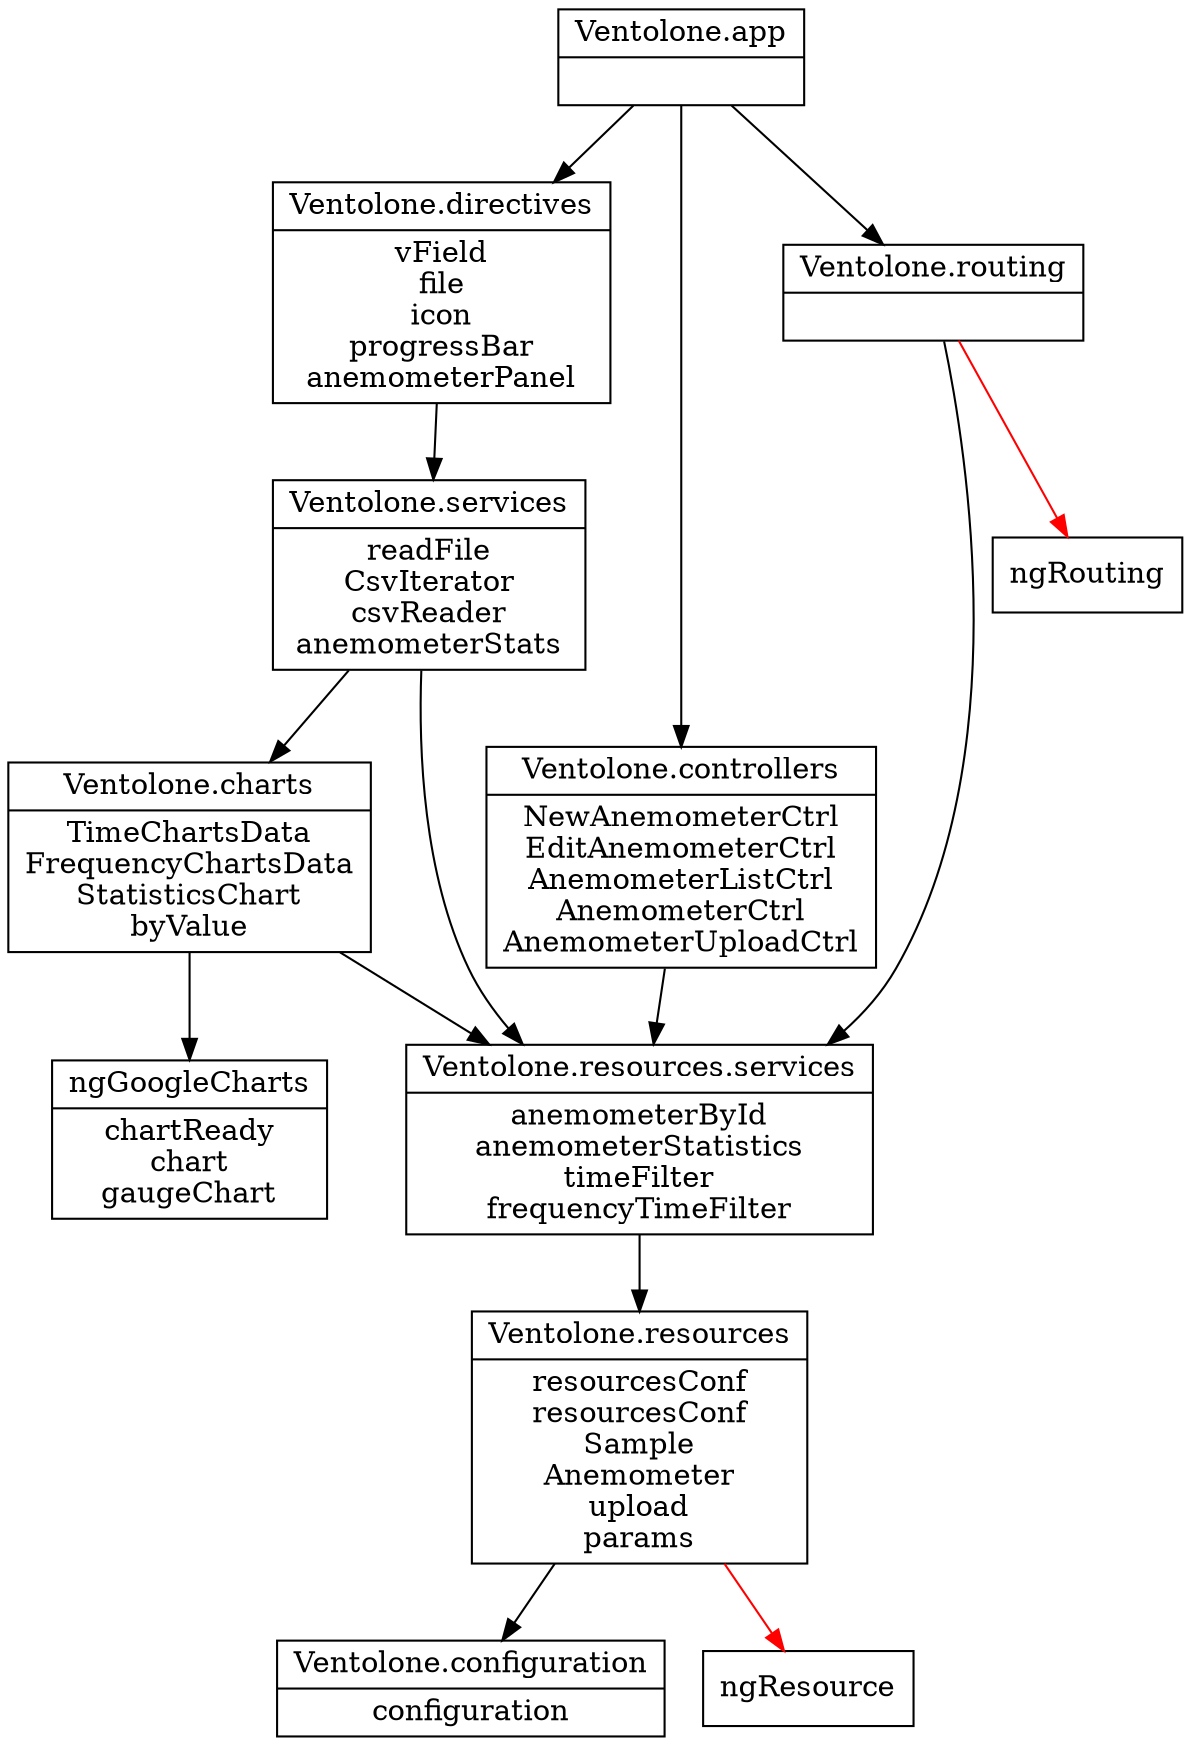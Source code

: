 digraph dependencies{
  node[shape="record"]
  "Ventolone.charts"[label="{Ventolone.charts|TimeChartsData\nFrequencyChartsData\nStatisticsChart\nbyValue}"] 
  "Ventolone.configuration"[label="{Ventolone.configuration|configuration}"] 
  "Ventolone.controllers"[label="{Ventolone.controllers|NewAnemometerCtrl\nEditAnemometerCtrl\nAnemometerListCtrl\nAnemometerCtrl\nAnemometerUploadCtrl}"] 
  "Ventolone.directives"[label="{Ventolone.directives|vField\nfile\nicon\nprogressBar\nanemometerPanel}"] 
  "ngGoogleCharts"[label="{ngGoogleCharts|chartReady\nchart\ngaugeChart}"] 
  "Ventolone.app"[label="{Ventolone.app|}"] 
  "Ventolone.resources.services"[label="{Ventolone.resources.services|anemometerById\nanemometerStatistics\ntimeFilter\nfrequencyTimeFilter}"] 
  "Ventolone.resources"[label="{Ventolone.resources|resourcesConf\nresourcesConf\nSample\nAnemometer\nupload\nparams}"] 
  "Ventolone.routing"[label="{Ventolone.routing|}"] 
  "Ventolone.services"[label="{Ventolone.services|readFile\nCsvIterator\ncsvReader\nanemometerStats}"] 


  "Ventolone.charts" -> "ngGoogleCharts"  [color="black"]
  "Ventolone.charts" -> "Ventolone.resources.services"  [color="black"]
  "Ventolone.controllers" -> "Ventolone.resources.services"  [color="black"]
  "Ventolone.directives" -> "Ventolone.services"  [color="black"]
  "Ventolone.app" -> "Ventolone.controllers"  [color="black"]
  "Ventolone.app" -> "Ventolone.directives"  [color="black"]
  "Ventolone.app" -> "Ventolone.routing"  [color="black"]
  "Ventolone.resources.services" -> "Ventolone.resources"  [color="black"]
  "Ventolone.resources" -> "ngResource"  [color="red"]
  "Ventolone.resources" -> "Ventolone.configuration"  [color="black"]
  "Ventolone.routing" -> "ngRouting"  [color="red"]
  "Ventolone.routing" -> "Ventolone.resources.services"  [color="black"]
  "Ventolone.services" -> "Ventolone.charts"  [color="black"]
  "Ventolone.services" -> "Ventolone.resources.services"  [color="black"]
}